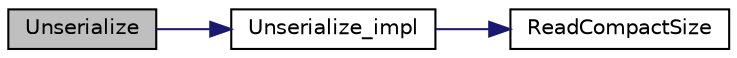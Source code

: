 digraph "Unserialize"
{
  edge [fontname="Helvetica",fontsize="10",labelfontname="Helvetica",labelfontsize="10"];
  node [fontname="Helvetica",fontsize="10",shape=record];
  rankdir="LR";
  Node221 [label="Unserialize",height=0.2,width=0.4,color="black", fillcolor="grey75", style="filled", fontcolor="black"];
  Node221 -> Node222 [color="midnightblue",fontsize="10",style="solid",fontname="Helvetica"];
  Node222 [label="Unserialize_impl",height=0.2,width=0.4,color="black", fillcolor="white", style="filled",URL="$df/d9d/serialize_8h.html#ae8594814bba47036e603e447fbfd79ac"];
  Node222 -> Node223 [color="midnightblue",fontsize="10",style="solid",fontname="Helvetica"];
  Node223 [label="ReadCompactSize",height=0.2,width=0.4,color="black", fillcolor="white", style="filled",URL="$df/d9d/serialize_8h.html#ae3fd928949b7361accfec79c314aa90f"];
}
